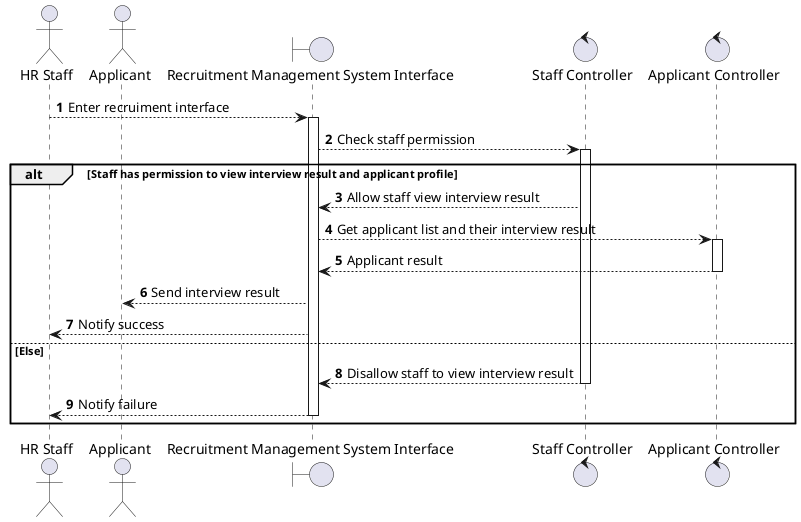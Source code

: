 @startuml "Make interview appointment"
autonumber
actor "HR Staff" as Staff
actor "Applicant" as Applicant
boundary "Recruitment Management System Interface" as RMSI
control "Staff Controller" as SCtl
control "Applicant Controller" as ACtl 

Staff --> RMSI ++: Enter recruiment interface
RMSI --> SCtl ++: Check staff permission
alt Staff has permission to view interview result and applicant profile
SCtl --> RMSI: Allow staff view interview result
RMSI --> ACtl ++: Get applicant list and their interview result 
ACtl --> RMSI --: Applicant result
RMSI --> Applicant: Send interview result
RMSI --> Staff: Notify success
else Else
SCtl --> RMSI --: Disallow staff to view interview result
RMSI --> Staff --: Notify failure
end
@enduml
